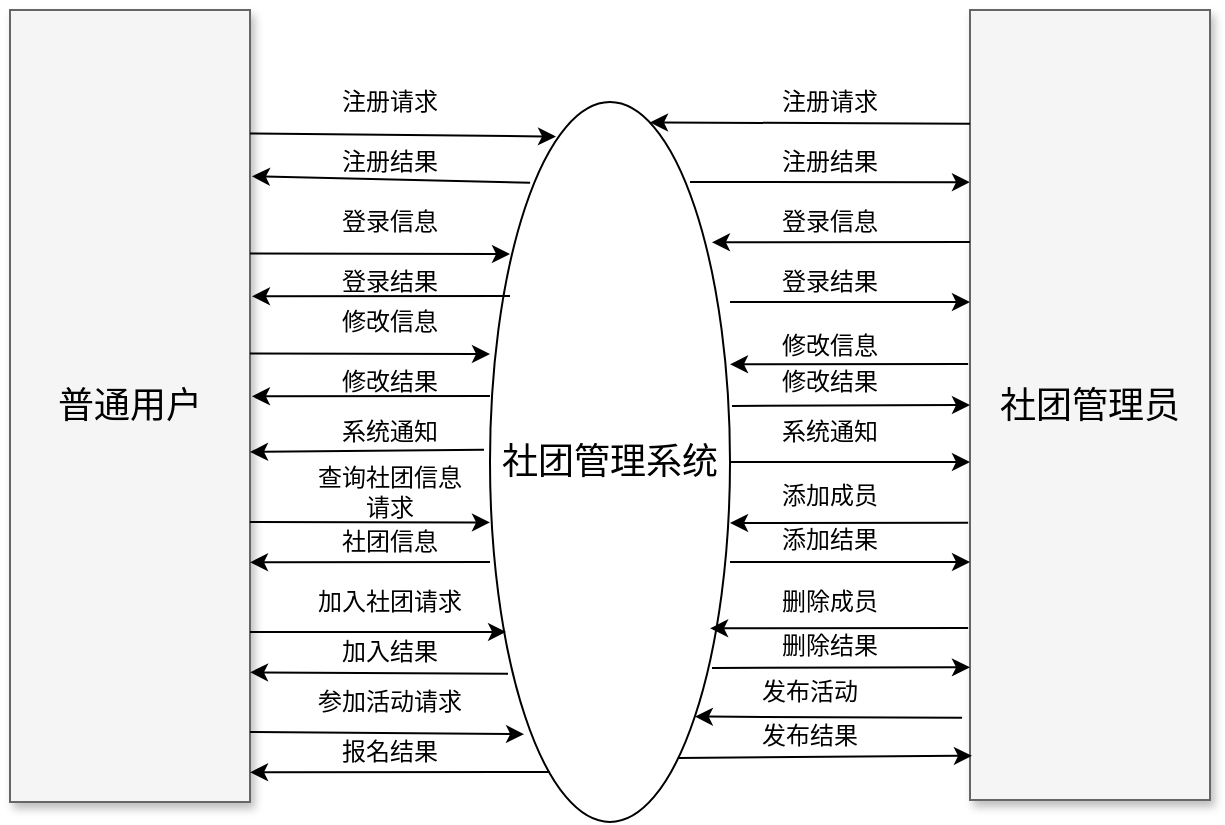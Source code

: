 <mxfile version="14.1.8" type="github">
  <diagram name="Page-1" id="90a13364-a465-7bf4-72fc-28e22215d7a0">
    <mxGraphModel dx="1422" dy="769" grid="1" gridSize="10" guides="1" tooltips="1" connect="1" arrows="1" fold="1" page="1" pageScale="1.5" pageWidth="1169" pageHeight="826" background="#ffffff" math="0" shadow="0">
      <root>
        <mxCell id="0" style=";html=1;" />
        <mxCell id="1" style=";html=1;" parent="0" />
        <mxCell id="3a17f1ce550125da-8" value="普通用户" style="whiteSpace=wrap;html=1;shadow=1;fontSize=18;fillColor=#f5f5f5;strokeColor=#666666;" parent="1" vertex="1">
          <mxGeometry x="220" y="374" width="120" height="396" as="geometry" />
        </mxCell>
        <mxCell id="50ftC789y1Jevhq3WObW-5" style="rounded=0;orthogonalLoop=1;jettySize=auto;html=1;exitX=0.167;exitY=0.112;exitDx=0;exitDy=0;entryX=1.008;entryY=0.21;entryDx=0;entryDy=0;exitPerimeter=0;entryPerimeter=0;" edge="1" parent="1" source="50ftC789y1Jevhq3WObW-1" target="3a17f1ce550125da-8">
          <mxGeometry relative="1" as="geometry" />
        </mxCell>
        <mxCell id="50ftC789y1Jevhq3WObW-31" style="edgeStyle=none;rounded=0;orthogonalLoop=1;jettySize=auto;html=1;entryX=0;entryY=0.218;entryDx=0;entryDy=0;entryPerimeter=0;" edge="1" parent="1" target="50ftC789y1Jevhq3WObW-2">
          <mxGeometry relative="1" as="geometry">
            <mxPoint x="560" y="460" as="sourcePoint" />
          </mxGeometry>
        </mxCell>
        <mxCell id="50ftC789y1Jevhq3WObW-36" style="edgeStyle=none;rounded=0;orthogonalLoop=1;jettySize=auto;html=1;exitX=-0.025;exitY=0.483;exitDx=0;exitDy=0;entryX=1;entryY=0.558;entryDx=0;entryDy=0;entryPerimeter=0;exitPerimeter=0;" edge="1" parent="1" source="50ftC789y1Jevhq3WObW-1" target="3a17f1ce550125da-8">
          <mxGeometry relative="1" as="geometry" />
        </mxCell>
        <mxCell id="50ftC789y1Jevhq3WObW-1" value="&lt;span style=&quot;font-size: 18px&quot;&gt;社团管理系统&lt;/span&gt;" style="ellipse;whiteSpace=wrap;html=1;" vertex="1" parent="1">
          <mxGeometry x="460" y="420" width="120" height="360" as="geometry" />
        </mxCell>
        <mxCell id="50ftC789y1Jevhq3WObW-2" value="社团管理员" style="whiteSpace=wrap;html=1;shadow=1;fontSize=18;fillColor=#f5f5f5;strokeColor=#666666;" vertex="1" parent="1">
          <mxGeometry x="700" y="374" width="120" height="395" as="geometry" />
        </mxCell>
        <mxCell id="50ftC789y1Jevhq3WObW-3" value="" style="endArrow=classic;html=1;exitX=1;exitY=0.156;exitDx=0;exitDy=0;entryX=0.275;entryY=0.048;entryDx=0;entryDy=0;exitPerimeter=0;entryPerimeter=0;" edge="1" parent="1" source="3a17f1ce550125da-8" target="50ftC789y1Jevhq3WObW-1">
          <mxGeometry width="50" height="50" relative="1" as="geometry">
            <mxPoint x="700" y="750" as="sourcePoint" />
            <mxPoint x="750" y="700" as="targetPoint" />
          </mxGeometry>
        </mxCell>
        <mxCell id="50ftC789y1Jevhq3WObW-4" value="注册请求" style="text;html=1;strokeColor=none;fillColor=none;align=center;verticalAlign=middle;whiteSpace=wrap;rounded=0;" vertex="1" parent="1">
          <mxGeometry x="380" y="410" width="60" height="20" as="geometry" />
        </mxCell>
        <mxCell id="50ftC789y1Jevhq3WObW-6" value="注册结果" style="text;html=1;strokeColor=none;fillColor=none;align=center;verticalAlign=middle;whiteSpace=wrap;rounded=0;" vertex="1" parent="1">
          <mxGeometry x="380" y="440" width="60" height="20" as="geometry" />
        </mxCell>
        <mxCell id="50ftC789y1Jevhq3WObW-8" style="rounded=0;orthogonalLoop=1;jettySize=auto;html=1;entryX=1.008;entryY=0.21;entryDx=0;entryDy=0;entryPerimeter=0;" edge="1" parent="1">
          <mxGeometry relative="1" as="geometry">
            <mxPoint x="470" y="517" as="sourcePoint" />
            <mxPoint x="340.96" y="517.16" as="targetPoint" />
          </mxGeometry>
        </mxCell>
        <mxCell id="50ftC789y1Jevhq3WObW-9" value="登录结果" style="text;html=1;strokeColor=none;fillColor=none;align=center;verticalAlign=middle;whiteSpace=wrap;rounded=0;" vertex="1" parent="1">
          <mxGeometry x="380" y="500" width="60" height="20" as="geometry" />
        </mxCell>
        <mxCell id="50ftC789y1Jevhq3WObW-10" value="" style="endArrow=classic;html=1;exitX=1;exitY=0.156;exitDx=0;exitDy=0;exitPerimeter=0;" edge="1" parent="1">
          <mxGeometry width="50" height="50" relative="1" as="geometry">
            <mxPoint x="340" y="495.776" as="sourcePoint" />
            <mxPoint x="470" y="496" as="targetPoint" />
          </mxGeometry>
        </mxCell>
        <mxCell id="50ftC789y1Jevhq3WObW-11" value="登录信息" style="text;html=1;strokeColor=none;fillColor=none;align=center;verticalAlign=middle;whiteSpace=wrap;rounded=0;" vertex="1" parent="1">
          <mxGeometry x="380" y="470" width="60" height="20" as="geometry" />
        </mxCell>
        <mxCell id="50ftC789y1Jevhq3WObW-12" value="修改信息" style="text;html=1;strokeColor=none;fillColor=none;align=center;verticalAlign=middle;whiteSpace=wrap;rounded=0;" vertex="1" parent="1">
          <mxGeometry x="379.98" y="520" width="60" height="20" as="geometry" />
        </mxCell>
        <mxCell id="50ftC789y1Jevhq3WObW-13" value="" style="endArrow=classic;html=1;exitX=1;exitY=0.156;exitDx=0;exitDy=0;exitPerimeter=0;" edge="1" parent="1">
          <mxGeometry width="50" height="50" relative="1" as="geometry">
            <mxPoint x="339.98" y="545.776" as="sourcePoint" />
            <mxPoint x="460" y="546" as="targetPoint" />
          </mxGeometry>
        </mxCell>
        <mxCell id="50ftC789y1Jevhq3WObW-14" style="rounded=0;orthogonalLoop=1;jettySize=auto;html=1;entryX=1.008;entryY=0.21;entryDx=0;entryDy=0;entryPerimeter=0;" edge="1" parent="1">
          <mxGeometry relative="1" as="geometry">
            <mxPoint x="460" y="567" as="sourcePoint" />
            <mxPoint x="340.94" y="567.16" as="targetPoint" />
          </mxGeometry>
        </mxCell>
        <mxCell id="50ftC789y1Jevhq3WObW-15" value="修改结果" style="text;html=1;strokeColor=none;fillColor=none;align=center;verticalAlign=middle;whiteSpace=wrap;rounded=0;" vertex="1" parent="1">
          <mxGeometry x="379.98" y="550" width="60" height="20" as="geometry" />
        </mxCell>
        <mxCell id="50ftC789y1Jevhq3WObW-16" value="注册请求" style="text;html=1;strokeColor=none;fillColor=none;align=center;verticalAlign=middle;whiteSpace=wrap;rounded=0;" vertex="1" parent="1">
          <mxGeometry x="600.02" y="410" width="60" height="20" as="geometry" />
        </mxCell>
        <mxCell id="50ftC789y1Jevhq3WObW-17" value="注册结果" style="text;html=1;strokeColor=none;fillColor=none;align=center;verticalAlign=middle;whiteSpace=wrap;rounded=0;" vertex="1" parent="1">
          <mxGeometry x="600.02" y="440" width="60" height="20" as="geometry" />
        </mxCell>
        <mxCell id="50ftC789y1Jevhq3WObW-18" value="登录结果" style="text;html=1;strokeColor=none;fillColor=none;align=center;verticalAlign=middle;whiteSpace=wrap;rounded=0;" vertex="1" parent="1">
          <mxGeometry x="600.02" y="500" width="60" height="20" as="geometry" />
        </mxCell>
        <mxCell id="50ftC789y1Jevhq3WObW-19" value="登录信息" style="text;html=1;strokeColor=none;fillColor=none;align=center;verticalAlign=middle;whiteSpace=wrap;rounded=0;" vertex="1" parent="1">
          <mxGeometry x="600.02" y="470" width="60" height="20" as="geometry" />
        </mxCell>
        <mxCell id="50ftC789y1Jevhq3WObW-20" value="修改信息" style="text;html=1;strokeColor=none;fillColor=none;align=center;verticalAlign=middle;whiteSpace=wrap;rounded=0;" vertex="1" parent="1">
          <mxGeometry x="600" y="532" width="60" height="20" as="geometry" />
        </mxCell>
        <mxCell id="50ftC789y1Jevhq3WObW-21" value="修改结果" style="text;html=1;strokeColor=none;fillColor=none;align=center;verticalAlign=middle;whiteSpace=wrap;rounded=0;" vertex="1" parent="1">
          <mxGeometry x="600" y="550" width="60" height="20" as="geometry" />
        </mxCell>
        <mxCell id="50ftC789y1Jevhq3WObW-24" style="rounded=0;orthogonalLoop=1;jettySize=auto;html=1;entryX=1.008;entryY=0.21;entryDx=0;entryDy=0;entryPerimeter=0;" edge="1" parent="1">
          <mxGeometry relative="1" as="geometry">
            <mxPoint x="699.06" y="551" as="sourcePoint" />
            <mxPoint x="580" y="551.16" as="targetPoint" />
          </mxGeometry>
        </mxCell>
        <mxCell id="50ftC789y1Jevhq3WObW-26" value="" style="endArrow=classic;html=1;entryX=0;entryY=0.5;entryDx=0;entryDy=0;" edge="1" parent="1" target="50ftC789y1Jevhq3WObW-2">
          <mxGeometry width="50" height="50" relative="1" as="geometry">
            <mxPoint x="581" y="572" as="sourcePoint" />
            <mxPoint x="696" y="569" as="targetPoint" />
          </mxGeometry>
        </mxCell>
        <mxCell id="50ftC789y1Jevhq3WObW-27" style="rounded=0;orthogonalLoop=1;jettySize=auto;html=1;entryX=1.008;entryY=0.21;entryDx=0;entryDy=0;entryPerimeter=0;" edge="1" parent="1">
          <mxGeometry relative="1" as="geometry">
            <mxPoint x="700" y="490" as="sourcePoint" />
            <mxPoint x="570.96" y="490.16" as="targetPoint" />
          </mxGeometry>
        </mxCell>
        <mxCell id="50ftC789y1Jevhq3WObW-28" value="" style="endArrow=classic;html=1;exitX=1;exitY=0.156;exitDx=0;exitDy=0;exitPerimeter=0;" edge="1" parent="1">
          <mxGeometry width="50" height="50" relative="1" as="geometry">
            <mxPoint x="580" y="519.996" as="sourcePoint" />
            <mxPoint x="700" y="520" as="targetPoint" />
          </mxGeometry>
        </mxCell>
        <mxCell id="50ftC789y1Jevhq3WObW-29" style="rounded=0;orthogonalLoop=1;jettySize=auto;html=1;exitX=0;exitY=0.144;exitDx=0;exitDy=0;entryX=1.008;entryY=0.21;entryDx=0;entryDy=0;exitPerimeter=0;entryPerimeter=0;" edge="1" parent="1" source="50ftC789y1Jevhq3WObW-2">
          <mxGeometry relative="1" as="geometry">
            <mxPoint x="679.08" y="430.0" as="sourcePoint" />
            <mxPoint x="540" y="430.2" as="targetPoint" />
          </mxGeometry>
        </mxCell>
        <mxCell id="50ftC789y1Jevhq3WObW-32" value="" style="endArrow=classic;html=1;exitX=1;exitY=0.156;exitDx=0;exitDy=0;exitPerimeter=0;" edge="1" parent="1">
          <mxGeometry width="50" height="50" relative="1" as="geometry">
            <mxPoint x="580" y="599.996" as="sourcePoint" />
            <mxPoint x="700" y="600" as="targetPoint" />
          </mxGeometry>
        </mxCell>
        <mxCell id="50ftC789y1Jevhq3WObW-34" value="系统通知" style="text;html=1;strokeColor=none;fillColor=none;align=center;verticalAlign=middle;whiteSpace=wrap;rounded=0;" vertex="1" parent="1">
          <mxGeometry x="600" y="575" width="60" height="20" as="geometry" />
        </mxCell>
        <mxCell id="50ftC789y1Jevhq3WObW-35" value="系统通知" style="text;html=1;strokeColor=none;fillColor=none;align=center;verticalAlign=middle;whiteSpace=wrap;rounded=0;" vertex="1" parent="1">
          <mxGeometry x="380" y="575" width="60" height="20" as="geometry" />
        </mxCell>
        <mxCell id="50ftC789y1Jevhq3WObW-40" value="查询社团信息请求" style="text;html=1;strokeColor=none;fillColor=none;align=center;verticalAlign=middle;whiteSpace=wrap;rounded=0;" vertex="1" parent="1">
          <mxGeometry x="369.98" y="605" width="80" height="20" as="geometry" />
        </mxCell>
        <mxCell id="50ftC789y1Jevhq3WObW-41" value="" style="endArrow=classic;html=1;exitX=1;exitY=0.156;exitDx=0;exitDy=0;exitPerimeter=0;" edge="1" parent="1">
          <mxGeometry width="50" height="50" relative="1" as="geometry">
            <mxPoint x="339.98" y="629.996" as="sourcePoint" />
            <mxPoint x="460" y="630.22" as="targetPoint" />
          </mxGeometry>
        </mxCell>
        <mxCell id="50ftC789y1Jevhq3WObW-42" value="社团信息" style="text;html=1;strokeColor=none;fillColor=none;align=center;verticalAlign=middle;whiteSpace=wrap;rounded=0;" vertex="1" parent="1">
          <mxGeometry x="380" y="630" width="60" height="20" as="geometry" />
        </mxCell>
        <mxCell id="50ftC789y1Jevhq3WObW-43" style="rounded=0;orthogonalLoop=1;jettySize=auto;html=1;entryX=1.008;entryY=0.21;entryDx=0;entryDy=0;entryPerimeter=0;" edge="1" parent="1">
          <mxGeometry relative="1" as="geometry">
            <mxPoint x="460" y="650" as="sourcePoint" />
            <mxPoint x="340.0" y="650.16" as="targetPoint" />
          </mxGeometry>
        </mxCell>
        <mxCell id="50ftC789y1Jevhq3WObW-46" value="加入社团请求" style="text;html=1;strokeColor=none;fillColor=none;align=center;verticalAlign=middle;whiteSpace=wrap;rounded=0;" vertex="1" parent="1">
          <mxGeometry x="370" y="660" width="80" height="20" as="geometry" />
        </mxCell>
        <mxCell id="50ftC789y1Jevhq3WObW-47" value="" style="endArrow=classic;html=1;exitX=1;exitY=0.156;exitDx=0;exitDy=0;exitPerimeter=0;entryX=0.067;entryY=0.736;entryDx=0;entryDy=0;entryPerimeter=0;" edge="1" parent="1" target="50ftC789y1Jevhq3WObW-1">
          <mxGeometry width="50" height="50" relative="1" as="geometry">
            <mxPoint x="340" y="684.996" as="sourcePoint" />
            <mxPoint x="460.02" y="685.22" as="targetPoint" />
          </mxGeometry>
        </mxCell>
        <mxCell id="50ftC789y1Jevhq3WObW-48" style="rounded=0;orthogonalLoop=1;jettySize=auto;html=1;entryX=1.008;entryY=0.21;entryDx=0;entryDy=0;entryPerimeter=0;exitX=0.075;exitY=0.794;exitDx=0;exitDy=0;exitPerimeter=0;" edge="1" parent="1" source="50ftC789y1Jevhq3WObW-1">
          <mxGeometry relative="1" as="geometry">
            <mxPoint x="460.02" y="705" as="sourcePoint" />
            <mxPoint x="340.02" y="705.16" as="targetPoint" />
          </mxGeometry>
        </mxCell>
        <mxCell id="50ftC789y1Jevhq3WObW-49" value="加入结果" style="text;html=1;strokeColor=none;fillColor=none;align=center;verticalAlign=middle;whiteSpace=wrap;rounded=0;" vertex="1" parent="1">
          <mxGeometry x="380.02" y="685" width="60" height="20" as="geometry" />
        </mxCell>
        <mxCell id="50ftC789y1Jevhq3WObW-50" value="参加活动请求" style="text;html=1;strokeColor=none;fillColor=none;align=center;verticalAlign=middle;whiteSpace=wrap;rounded=0;" vertex="1" parent="1">
          <mxGeometry x="370" y="710" width="80" height="20" as="geometry" />
        </mxCell>
        <mxCell id="50ftC789y1Jevhq3WObW-51" value="" style="endArrow=classic;html=1;exitX=1;exitY=0.156;exitDx=0;exitDy=0;exitPerimeter=0;entryX=0.142;entryY=0.878;entryDx=0;entryDy=0;entryPerimeter=0;" edge="1" parent="1" target="50ftC789y1Jevhq3WObW-1">
          <mxGeometry width="50" height="50" relative="1" as="geometry">
            <mxPoint x="340" y="734.996" as="sourcePoint" />
            <mxPoint x="460.02" y="735.22" as="targetPoint" />
          </mxGeometry>
        </mxCell>
        <mxCell id="50ftC789y1Jevhq3WObW-52" style="rounded=0;orthogonalLoop=1;jettySize=auto;html=1;entryX=1.008;entryY=0.21;entryDx=0;entryDy=0;entryPerimeter=0;" edge="1" parent="1">
          <mxGeometry relative="1" as="geometry">
            <mxPoint x="490" y="755" as="sourcePoint" />
            <mxPoint x="340.02" y="755.16" as="targetPoint" />
          </mxGeometry>
        </mxCell>
        <mxCell id="50ftC789y1Jevhq3WObW-53" value="报名结果" style="text;html=1;strokeColor=none;fillColor=none;align=center;verticalAlign=middle;whiteSpace=wrap;rounded=0;" vertex="1" parent="1">
          <mxGeometry x="380.02" y="735" width="60" height="20" as="geometry" />
        </mxCell>
        <mxCell id="50ftC789y1Jevhq3WObW-54" value="添加成员" style="text;html=1;strokeColor=none;fillColor=none;align=center;verticalAlign=middle;whiteSpace=wrap;rounded=0;" vertex="1" parent="1">
          <mxGeometry x="600.02" y="607.33" width="60" height="20" as="geometry" />
        </mxCell>
        <mxCell id="50ftC789y1Jevhq3WObW-55" style="rounded=0;orthogonalLoop=1;jettySize=auto;html=1;entryX=1.008;entryY=0.21;entryDx=0;entryDy=0;entryPerimeter=0;" edge="1" parent="1">
          <mxGeometry relative="1" as="geometry">
            <mxPoint x="699.08" y="630.33" as="sourcePoint" />
            <mxPoint x="580.02" y="630.49" as="targetPoint" />
          </mxGeometry>
        </mxCell>
        <mxCell id="50ftC789y1Jevhq3WObW-56" value="添加结果" style="text;html=1;strokeColor=none;fillColor=none;align=center;verticalAlign=middle;whiteSpace=wrap;rounded=0;" vertex="1" parent="1">
          <mxGeometry x="600.02" y="629.33" width="60" height="20" as="geometry" />
        </mxCell>
        <mxCell id="50ftC789y1Jevhq3WObW-57" value="" style="endArrow=classic;html=1;" edge="1" parent="1">
          <mxGeometry width="50" height="50" relative="1" as="geometry">
            <mxPoint x="580" y="650" as="sourcePoint" />
            <mxPoint x="700.02" y="649.995" as="targetPoint" />
          </mxGeometry>
        </mxCell>
        <mxCell id="50ftC789y1Jevhq3WObW-59" value="删除成员" style="text;html=1;strokeColor=none;fillColor=none;align=center;verticalAlign=middle;whiteSpace=wrap;rounded=0;" vertex="1" parent="1">
          <mxGeometry x="600" y="660" width="60" height="20" as="geometry" />
        </mxCell>
        <mxCell id="50ftC789y1Jevhq3WObW-60" style="rounded=0;orthogonalLoop=1;jettySize=auto;html=1;entryX=0.917;entryY=0.731;entryDx=0;entryDy=0;entryPerimeter=0;" edge="1" parent="1" target="50ftC789y1Jevhq3WObW-1">
          <mxGeometry relative="1" as="geometry">
            <mxPoint x="699.06" y="683.0" as="sourcePoint" />
            <mxPoint x="580" y="683.16" as="targetPoint" />
          </mxGeometry>
        </mxCell>
        <mxCell id="50ftC789y1Jevhq3WObW-61" value="删除结果" style="text;html=1;strokeColor=none;fillColor=none;align=center;verticalAlign=middle;whiteSpace=wrap;rounded=0;" vertex="1" parent="1">
          <mxGeometry x="600" y="682" width="60" height="20" as="geometry" />
        </mxCell>
        <mxCell id="50ftC789y1Jevhq3WObW-62" value="" style="endArrow=classic;html=1;exitX=0.925;exitY=0.786;exitDx=0;exitDy=0;exitPerimeter=0;" edge="1" parent="1" source="50ftC789y1Jevhq3WObW-1">
          <mxGeometry width="50" height="50" relative="1" as="geometry">
            <mxPoint x="579.98" y="702.67" as="sourcePoint" />
            <mxPoint x="700" y="702.665" as="targetPoint" />
          </mxGeometry>
        </mxCell>
        <mxCell id="50ftC789y1Jevhq3WObW-63" value="发布活动" style="text;html=1;strokeColor=none;fillColor=none;align=center;verticalAlign=middle;whiteSpace=wrap;rounded=0;" vertex="1" parent="1">
          <mxGeometry x="589.96" y="705" width="60" height="20" as="geometry" />
        </mxCell>
        <mxCell id="50ftC789y1Jevhq3WObW-64" style="rounded=0;orthogonalLoop=1;jettySize=auto;html=1;exitX=-0.033;exitY=0.896;exitDx=0;exitDy=0;exitPerimeter=0;entryX=1;entryY=1;entryDx=0;entryDy=0;" edge="1" parent="1" source="50ftC789y1Jevhq3WObW-2" target="50ftC789y1Jevhq3WObW-1">
          <mxGeometry relative="1" as="geometry">
            <mxPoint x="689.02" y="728" as="sourcePoint" />
            <mxPoint x="580" y="728" as="targetPoint" />
          </mxGeometry>
        </mxCell>
        <mxCell id="50ftC789y1Jevhq3WObW-65" value="发布结果" style="text;html=1;strokeColor=none;fillColor=none;align=center;verticalAlign=middle;whiteSpace=wrap;rounded=0;" vertex="1" parent="1">
          <mxGeometry x="589.96" y="727" width="60" height="20" as="geometry" />
        </mxCell>
        <mxCell id="50ftC789y1Jevhq3WObW-66" value="" style="endArrow=classic;html=1;exitX=0.783;exitY=0.911;exitDx=0;exitDy=0;exitPerimeter=0;entryX=0.008;entryY=0.944;entryDx=0;entryDy=0;entryPerimeter=0;" edge="1" parent="1" source="50ftC789y1Jevhq3WObW-1" target="50ftC789y1Jevhq3WObW-2">
          <mxGeometry width="50" height="50" relative="1" as="geometry">
            <mxPoint x="560.96" y="747.96" as="sourcePoint" />
            <mxPoint x="689.96" y="747.665" as="targetPoint" />
          </mxGeometry>
        </mxCell>
      </root>
    </mxGraphModel>
  </diagram>
</mxfile>
